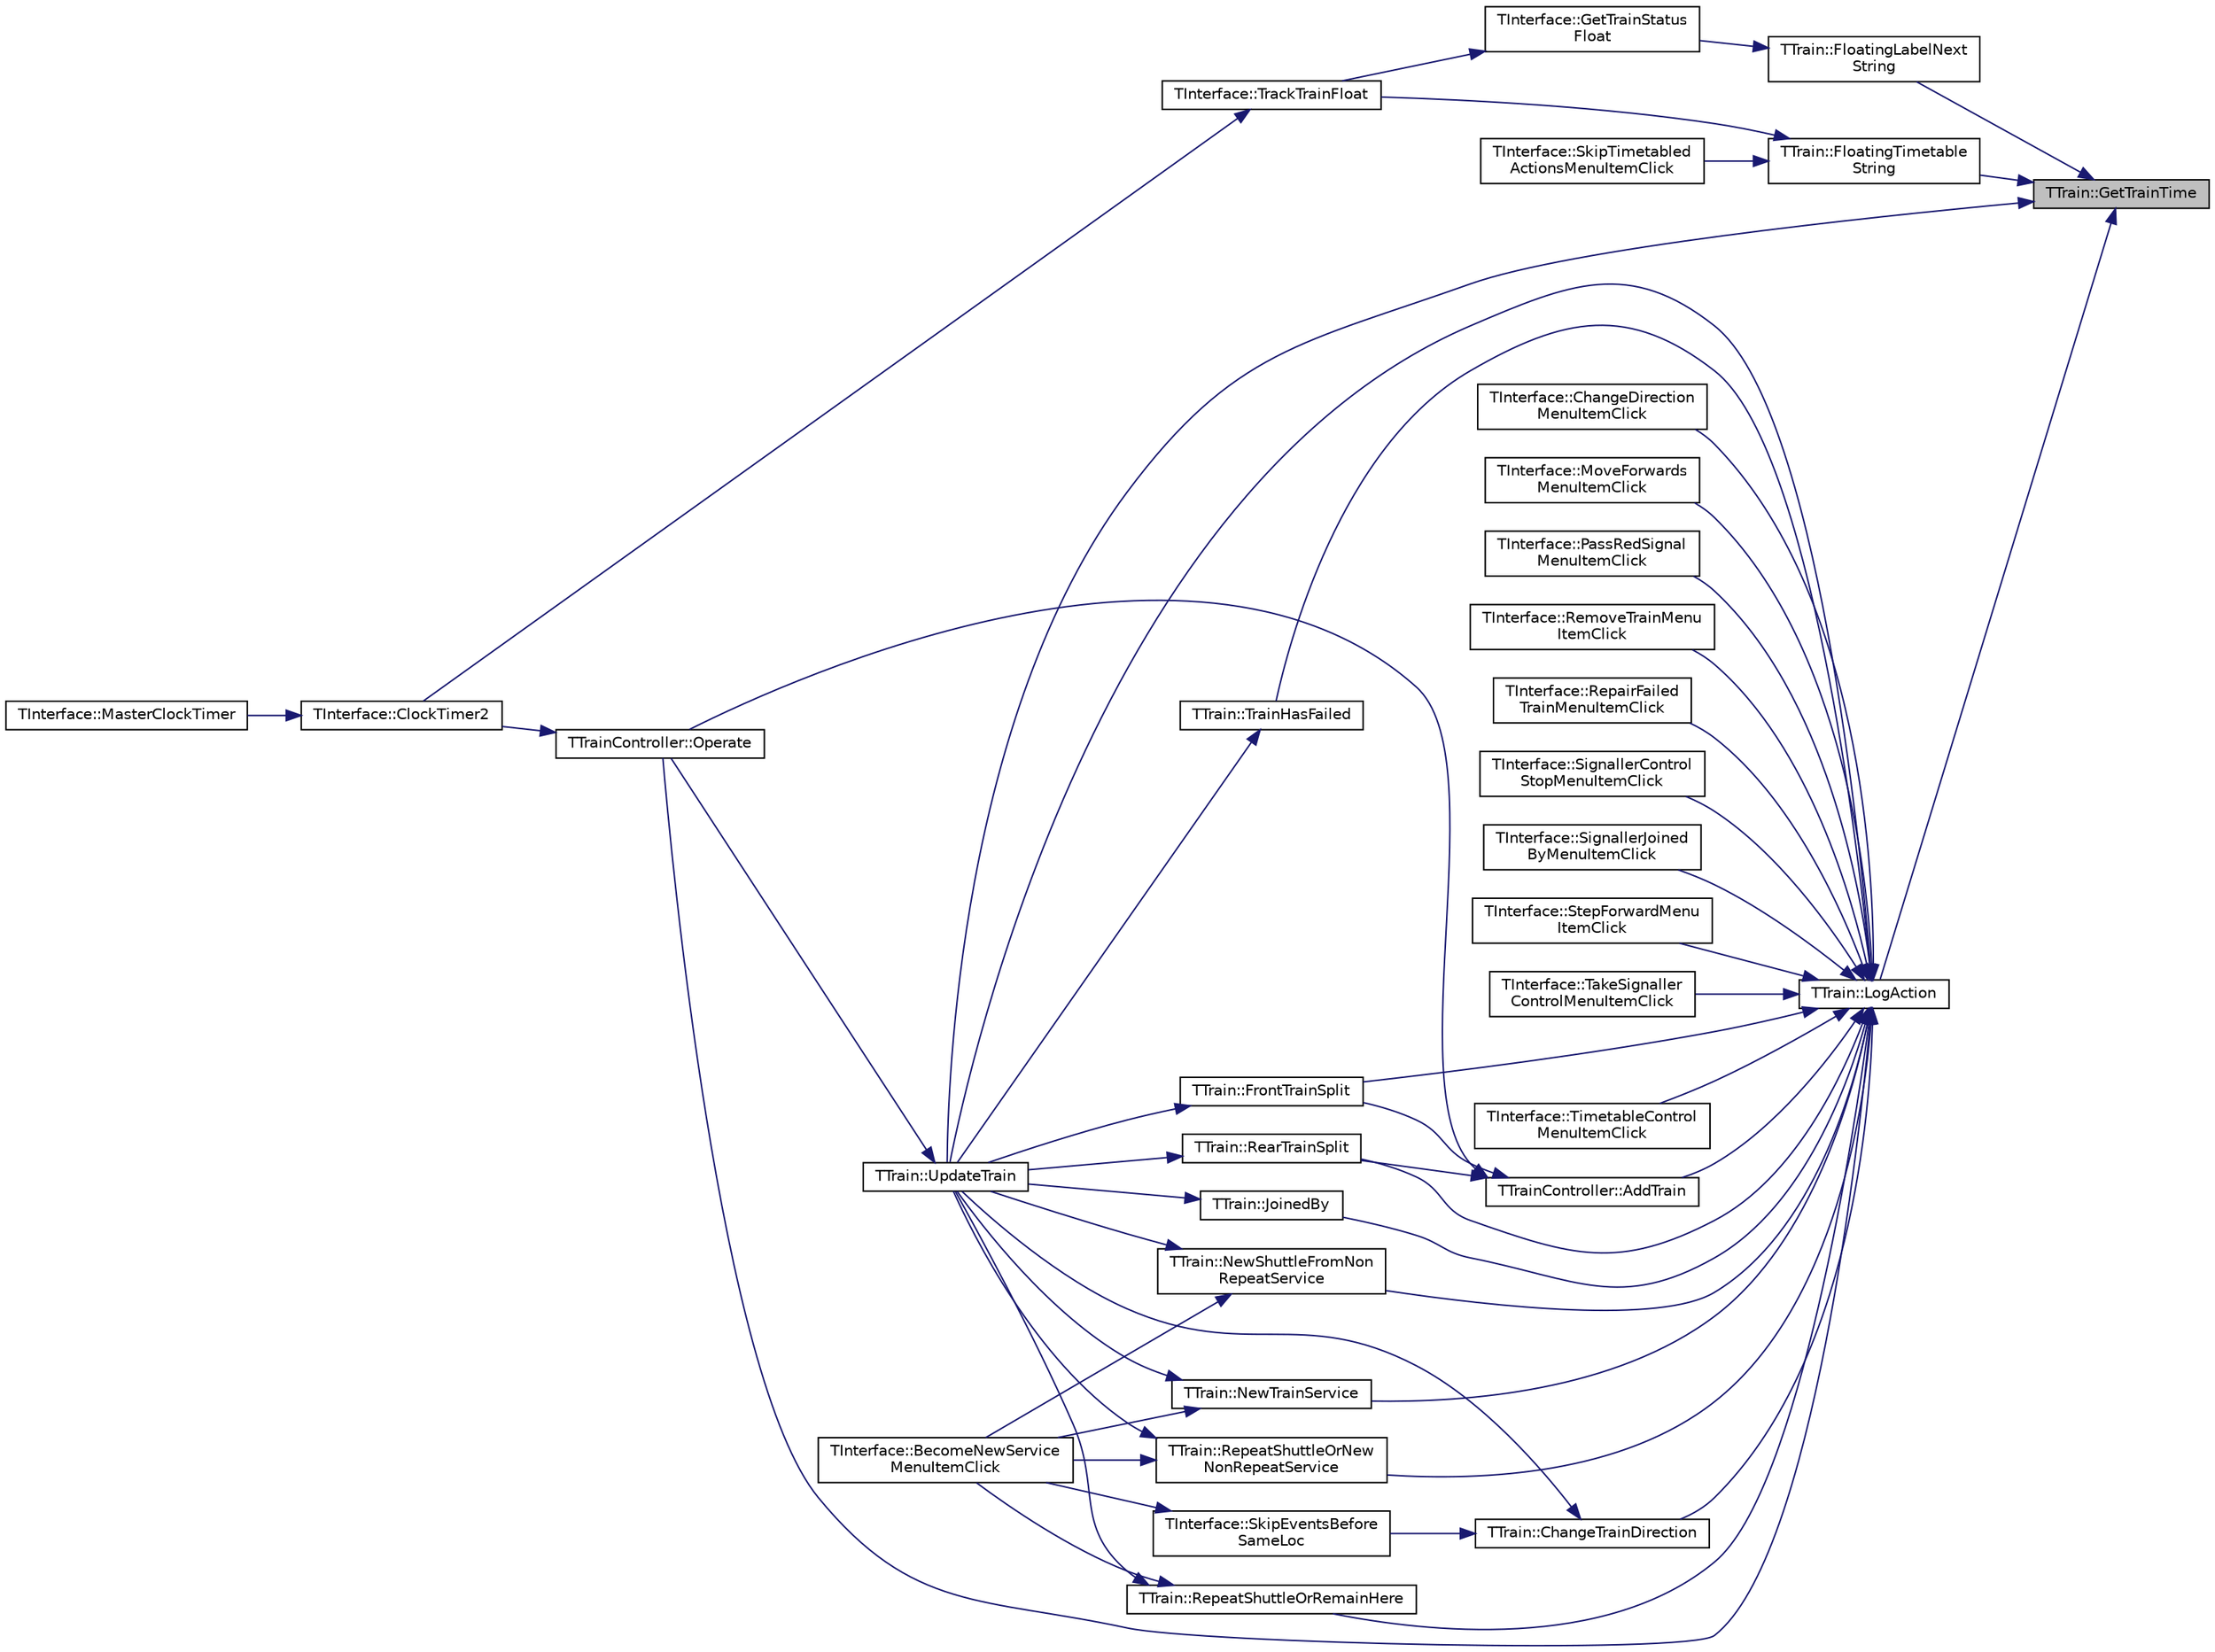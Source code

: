 digraph "TTrain::GetTrainTime"
{
 // INTERACTIVE_SVG=YES
 // LATEX_PDF_SIZE
  edge [fontname="Helvetica",fontsize="10",labelfontname="Helvetica",labelfontsize="10"];
  node [fontname="Helvetica",fontsize="10",shape=record];
  rankdir="RL";
  Node1 [label="TTrain::GetTrainTime",height=0.2,width=0.4,color="black", fillcolor="grey75", style="filled", fontcolor="black",tooltip="Returns the timetable action time corresponding to 'Time' for this train, i.e. it adjusts the time va..."];
  Node1 -> Node2 [dir="back",color="midnightblue",fontsize="10",style="solid",fontname="Helvetica"];
  Node2 [label="TTrain::FloatingLabelNext\lString",height=0.2,width=0.4,color="black", fillcolor="white", style="filled",URL="$class_t_train.html#a221da69cd80d206a06f840f4cd463cf9",tooltip="Used in the floating window to display the 'Next' action."];
  Node2 -> Node3 [dir="back",color="midnightblue",fontsize="10",style="solid",fontname="Helvetica"];
  Node3 [label="TInterface::GetTrainStatus\lFloat",height=0.2,width=0.4,color="black", fillcolor="white", style="filled",URL="$class_t_interface.html#a51b94ffa3dc90fe4e3bec2f1ae28074e",tooltip="used for floating window to display train status"];
  Node3 -> Node4 [dir="back",color="midnightblue",fontsize="10",style="solid",fontname="Helvetica"];
  Node4 [label="TInterface::TrackTrainFloat",height=0.2,width=0.4,color="black", fillcolor="white", style="filled",URL="$class_t_interface.html#a9aaa19d39382a32701d7ded3b8c1802b",tooltip="Controls the floating window function, called during the ClockTimer2 function."];
  Node4 -> Node5 [dir="back",color="midnightblue",fontsize="10",style="solid",fontname="Helvetica"];
  Node5 [label="TInterface::ClockTimer2",height=0.2,width=0.4,color="black", fillcolor="white", style="filled",URL="$class_t_interface.html#a6139ffb52492eb89e5487a8a3cd647b5",tooltip="The main loop, called every clock tick via MasterClockTimer."];
  Node5 -> Node6 [dir="back",color="midnightblue",fontsize="10",style="solid",fontname="Helvetica"];
  Node6 [label="TInterface::MasterClockTimer",height=0.2,width=0.4,color="black", fillcolor="white", style="filled",URL="$class_t_interface.html#ace30a12d923fc7fb489afabb0a09aa4f",tooltip=" "];
  Node1 -> Node7 [dir="back",color="midnightblue",fontsize="10",style="solid",fontname="Helvetica"];
  Node7 [label="TTrain::FloatingTimetable\lString",height=0.2,width=0.4,color="black", fillcolor="white", style="filled",URL="$class_t_train.html#a81bf61b47a2867f0c6901b1ea6f47177",tooltip="Used in the floating window to display the timetable."];
  Node7 -> Node8 [dir="back",color="midnightblue",fontsize="10",style="solid",fontname="Helvetica"];
  Node8 [label="TInterface::SkipTimetabled\lActionsMenuItemClick",height=0.2,width=0.4,color="black", fillcolor="white", style="filled",URL="$class_t_interface.html#a40232083747ef274344eed7021c6f43c",tooltip=" "];
  Node7 -> Node4 [dir="back",color="midnightblue",fontsize="10",style="solid",fontname="Helvetica"];
  Node1 -> Node9 [dir="back",color="midnightblue",fontsize="10",style="solid",fontname="Helvetica"];
  Node9 [label="TTrain::LogAction",height=0.2,width=0.4,color="black", fillcolor="white", style="filled",URL="$class_t_train.html#aa3cf379140cb396c57454801dbd6e6ab",tooltip="Send a message to the performance log and performance file, and if the message is flagged as a warnin..."];
  Node9 -> Node10 [dir="back",color="midnightblue",fontsize="10",style="solid",fontname="Helvetica"];
  Node10 [label="TTrainController::AddTrain",height=0.2,width=0.4,color="black", fillcolor="white", style="filled",URL="$class_t_train_controller.html#aa895b60238810a9d134cd5b9c886da56",tooltip="Introduce a new train to the railway, with the characteristics specified, returns true for success,..."];
  Node10 -> Node11 [dir="back",color="midnightblue",fontsize="10",style="solid",fontname="Helvetica"];
  Node11 [label="TTrain::FrontTrainSplit",height=0.2,width=0.4,color="black", fillcolor="white", style="filled",URL="$class_t_train.html#ad666fb061d1da7c44a72ec963c2098aa",tooltip="Carry out the actions needed when a train is to split from the front."];
  Node11 -> Node12 [dir="back",color="midnightblue",fontsize="10",style="solid",fontname="Helvetica"];
  Node12 [label="TTrain::UpdateTrain",height=0.2,width=0.4,color="black", fillcolor="white", style="filled",URL="$class_t_train.html#a89ad640ecf8f5163c40727b4e28575fc",tooltip="Major function called at each clock tick for each train & handles all train movement & associated act..."];
  Node12 -> Node13 [dir="back",color="midnightblue",fontsize="10",style="solid",fontname="Helvetica"];
  Node13 [label="TTrainController::Operate",height=0.2,width=0.4,color="black", fillcolor="white", style="filled",URL="$class_t_train_controller.html#a20a1576dea1d86ed78fc5e9f46343481",tooltip="called every clock tick to introduce new trains and update existing trains"];
  Node13 -> Node5 [dir="back",color="midnightblue",fontsize="10",style="solid",fontname="Helvetica"];
  Node10 -> Node13 [dir="back",color="midnightblue",fontsize="10",style="solid",fontname="Helvetica"];
  Node10 -> Node14 [dir="back",color="midnightblue",fontsize="10",style="solid",fontname="Helvetica"];
  Node14 [label="TTrain::RearTrainSplit",height=0.2,width=0.4,color="black", fillcolor="white", style="filled",URL="$class_t_train.html#ad64c5823265b0c611c2e5f0613317aa5",tooltip="Carry out the actions needed when a train is to split from the rear."];
  Node14 -> Node12 [dir="back",color="midnightblue",fontsize="10",style="solid",fontname="Helvetica"];
  Node9 -> Node15 [dir="back",color="midnightblue",fontsize="10",style="solid",fontname="Helvetica"];
  Node15 [label="TInterface::ChangeDirection\lMenuItemClick",height=0.2,width=0.4,color="black", fillcolor="white", style="filled",URL="$class_t_interface.html#aaaf32c3c815553f7ba70698e0f0071bb",tooltip=" "];
  Node9 -> Node16 [dir="back",color="midnightblue",fontsize="10",style="solid",fontname="Helvetica"];
  Node16 [label="TTrain::ChangeTrainDirection",height=0.2,width=0.4,color="black", fillcolor="white", style="filled",URL="$class_t_train.html#aaac04c1b5e358a69e1930bae9ca6f429",tooltip="Reverses the direction of motion of the train."];
  Node16 -> Node17 [dir="back",color="midnightblue",fontsize="10",style="solid",fontname="Helvetica"];
  Node17 [label="TInterface::SkipEventsBefore\lSameLoc",height=0.2,width=0.4,color="black", fillcolor="white", style="filled",URL="$class_t_interface.html#a528675bee2f8940b6fb3de82ebdd9cc1",tooltip="< used when change early to the next service (Fns, Fns-sh, Frh-sh or F-nshs) to advance the action po..."];
  Node17 -> Node18 [dir="back",color="midnightblue",fontsize="10",style="solid",fontname="Helvetica"];
  Node18 [label="TInterface::BecomeNewService\lMenuItemClick",height=0.2,width=0.4,color="black", fillcolor="white", style="filled",URL="$class_t_interface.html#a0e9af41ff305fe2813385fce38b73206",tooltip=" "];
  Node16 -> Node12 [dir="back",color="midnightblue",fontsize="10",style="solid",fontname="Helvetica"];
  Node9 -> Node11 [dir="back",color="midnightblue",fontsize="10",style="solid",fontname="Helvetica"];
  Node9 -> Node19 [dir="back",color="midnightblue",fontsize="10",style="solid",fontname="Helvetica"];
  Node19 [label="TTrain::JoinedBy",height=0.2,width=0.4,color="black", fillcolor="white", style="filled",URL="$class_t_train.html#a6c3479378d35f9041c38d80f03686b41",tooltip="Carry out the actions needed when a train is waiting to be joined by another train."];
  Node19 -> Node12 [dir="back",color="midnightblue",fontsize="10",style="solid",fontname="Helvetica"];
  Node9 -> Node20 [dir="back",color="midnightblue",fontsize="10",style="solid",fontname="Helvetica"];
  Node20 [label="TInterface::MoveForwards\lMenuItemClick",height=0.2,width=0.4,color="black", fillcolor="white", style="filled",URL="$class_t_interface.html#a50478cade5cae721121f5902528987a7",tooltip=" "];
  Node9 -> Node21 [dir="back",color="midnightblue",fontsize="10",style="solid",fontname="Helvetica"];
  Node21 [label="TTrain::NewShuttleFromNon\lRepeatService",height=0.2,width=0.4,color="black", fillcolor="white", style="filled",URL="$class_t_train.html#a2bde9b347632a790874abfee29758d32",tooltip="Carry out the actions needed when a new shuttle service is created from a non-repeating (F-nshs) serv..."];
  Node21 -> Node18 [dir="back",color="midnightblue",fontsize="10",style="solid",fontname="Helvetica"];
  Node21 -> Node12 [dir="back",color="midnightblue",fontsize="10",style="solid",fontname="Helvetica"];
  Node9 -> Node22 [dir="back",color="midnightblue",fontsize="10",style="solid",fontname="Helvetica"];
  Node22 [label="TTrain::NewTrainService",height=0.2,width=0.4,color="black", fillcolor="white", style="filled",URL="$class_t_train.html#a68bda28987bb7b9d7e52b35abb2399de",tooltip="Carry out the actions needed when a train forms a new service (code Fns)"];
  Node22 -> Node18 [dir="back",color="midnightblue",fontsize="10",style="solid",fontname="Helvetica"];
  Node22 -> Node12 [dir="back",color="midnightblue",fontsize="10",style="solid",fontname="Helvetica"];
  Node9 -> Node13 [dir="back",color="midnightblue",fontsize="10",style="solid",fontname="Helvetica"];
  Node9 -> Node23 [dir="back",color="midnightblue",fontsize="10",style="solid",fontname="Helvetica"];
  Node23 [label="TInterface::PassRedSignal\lMenuItemClick",height=0.2,width=0.4,color="black", fillcolor="white", style="filled",URL="$class_t_interface.html#ad7aaed58c91a9ad9598e17fa615024da",tooltip=" "];
  Node9 -> Node14 [dir="back",color="midnightblue",fontsize="10",style="solid",fontname="Helvetica"];
  Node9 -> Node24 [dir="back",color="midnightblue",fontsize="10",style="solid",fontname="Helvetica"];
  Node24 [label="TInterface::RemoveTrainMenu\lItemClick",height=0.2,width=0.4,color="black", fillcolor="white", style="filled",URL="$class_t_interface.html#a921ff57bd9af8acdd79a7c99d4839218",tooltip=" "];
  Node9 -> Node25 [dir="back",color="midnightblue",fontsize="10",style="solid",fontname="Helvetica"];
  Node25 [label="TInterface::RepairFailed\lTrainMenuItemClick",height=0.2,width=0.4,color="black", fillcolor="white", style="filled",URL="$class_t_interface.html#ad3ddf42d51934815002002a770df766a",tooltip=" "];
  Node9 -> Node26 [dir="back",color="midnightblue",fontsize="10",style="solid",fontname="Helvetica"];
  Node26 [label="TTrain::RepeatShuttleOrNew\lNonRepeatService",height=0.2,width=0.4,color="black", fillcolor="white", style="filled",URL="$class_t_train.html#a648f31ead801d51160c024f1ead459c8",tooltip="Carry out the actions needed to create either a new shuttle service or (if all repeats have finished)..."];
  Node26 -> Node18 [dir="back",color="midnightblue",fontsize="10",style="solid",fontname="Helvetica"];
  Node26 -> Node12 [dir="back",color="midnightblue",fontsize="10",style="solid",fontname="Helvetica"];
  Node9 -> Node27 [dir="back",color="midnightblue",fontsize="10",style="solid",fontname="Helvetica"];
  Node27 [label="TTrain::RepeatShuttleOrRemainHere",height=0.2,width=0.4,color="black", fillcolor="white", style="filled",URL="$class_t_train.html#a1f4b4616c1167ff2ef83b2df48545c6b",tooltip="Carry out the actions needed to create either a new shuttle service or (if all repeats have finished)..."];
  Node27 -> Node18 [dir="back",color="midnightblue",fontsize="10",style="solid",fontname="Helvetica"];
  Node27 -> Node12 [dir="back",color="midnightblue",fontsize="10",style="solid",fontname="Helvetica"];
  Node9 -> Node28 [dir="back",color="midnightblue",fontsize="10",style="solid",fontname="Helvetica"];
  Node28 [label="TInterface::SignallerControl\lStopMenuItemClick",height=0.2,width=0.4,color="black", fillcolor="white", style="filled",URL="$class_t_interface.html#a2313bac2c5c5ac3f8b91c46166e35b97",tooltip=" "];
  Node9 -> Node29 [dir="back",color="midnightblue",fontsize="10",style="solid",fontname="Helvetica"];
  Node29 [label="TInterface::SignallerJoined\lByMenuItemClick",height=0.2,width=0.4,color="black", fillcolor="white", style="filled",URL="$class_t_interface.html#ad493289c9c9aa2e4d4e39329e80cc47c",tooltip=" "];
  Node9 -> Node30 [dir="back",color="midnightblue",fontsize="10",style="solid",fontname="Helvetica"];
  Node30 [label="TInterface::StepForwardMenu\lItemClick",height=0.2,width=0.4,color="black", fillcolor="white", style="filled",URL="$class_t_interface.html#a0cc484aa9bc0445312ef9191d8212f14",tooltip=" "];
  Node9 -> Node31 [dir="back",color="midnightblue",fontsize="10",style="solid",fontname="Helvetica"];
  Node31 [label="TInterface::TakeSignaller\lControlMenuItemClick",height=0.2,width=0.4,color="black", fillcolor="white", style="filled",URL="$class_t_interface.html#ab5b80c76a8cc8d2c87f21d323f61c1ce",tooltip=" "];
  Node9 -> Node32 [dir="back",color="midnightblue",fontsize="10",style="solid",fontname="Helvetica"];
  Node32 [label="TInterface::TimetableControl\lMenuItemClick",height=0.2,width=0.4,color="black", fillcolor="white", style="filled",URL="$class_t_interface.html#aec12f0e481024f1268fad36e7188b7a4",tooltip=" "];
  Node9 -> Node33 [dir="back",color="midnightblue",fontsize="10",style="solid",fontname="Helvetica"];
  Node33 [label="TTrain::TrainHasFailed",height=0.2,width=0.4,color="black", fillcolor="white", style="filled",URL="$class_t_train.html#a84204e3d8492e73d1eebf0707c49f620",tooltip="Called when there is a random train failure."];
  Node33 -> Node12 [dir="back",color="midnightblue",fontsize="10",style="solid",fontname="Helvetica"];
  Node9 -> Node12 [dir="back",color="midnightblue",fontsize="10",style="solid",fontname="Helvetica"];
  Node1 -> Node12 [dir="back",color="midnightblue",fontsize="10",style="solid",fontname="Helvetica"];
}
